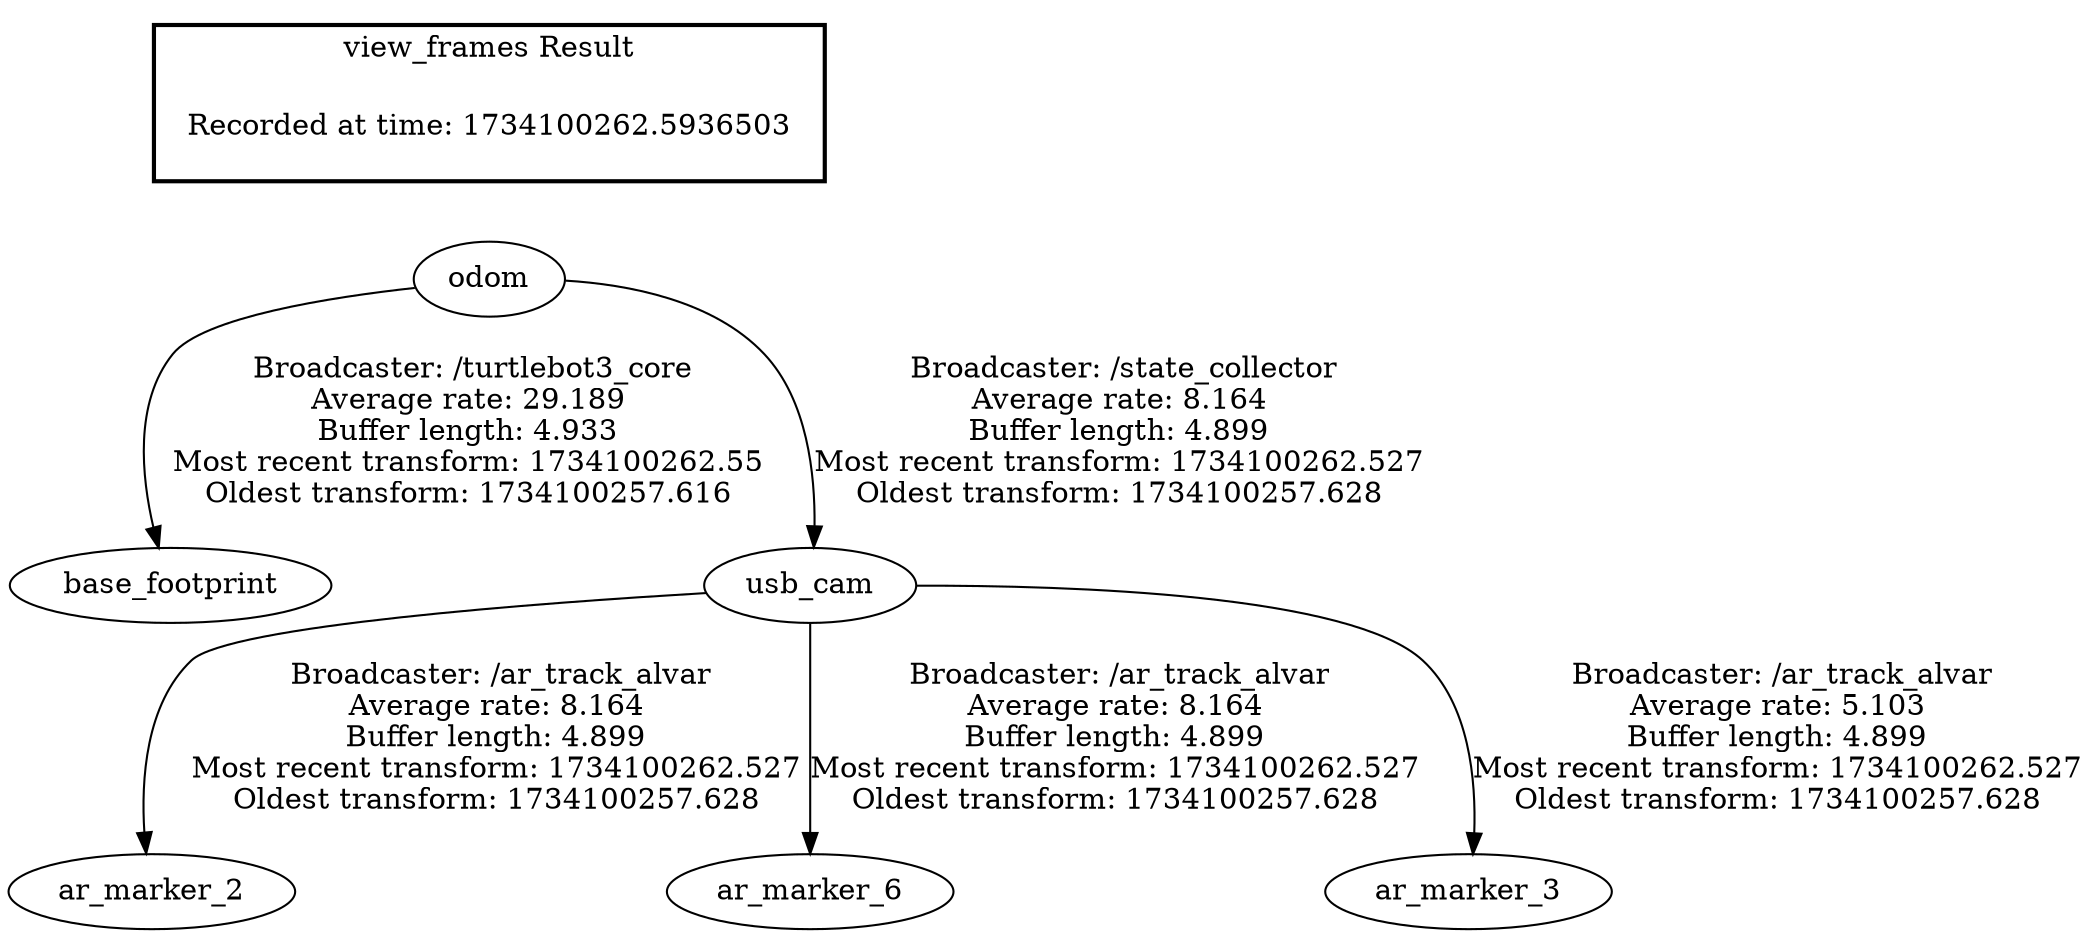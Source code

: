 digraph G {
"odom" -> "base_footprint"[label=" Broadcaster: /turtlebot3_core\nAverage rate: 29.189\nBuffer length: 4.933\nMost recent transform: 1734100262.55\nOldest transform: 1734100257.616\n"];
"usb_cam" -> "ar_marker_2"[label=" Broadcaster: /ar_track_alvar\nAverage rate: 8.164\nBuffer length: 4.899\nMost recent transform: 1734100262.527\nOldest transform: 1734100257.628\n"];
"odom" -> "usb_cam"[label=" Broadcaster: /state_collector\nAverage rate: 8.164\nBuffer length: 4.899\nMost recent transform: 1734100262.527\nOldest transform: 1734100257.628\n"];
"usb_cam" -> "ar_marker_6"[label=" Broadcaster: /ar_track_alvar\nAverage rate: 8.164\nBuffer length: 4.899\nMost recent transform: 1734100262.527\nOldest transform: 1734100257.628\n"];
"usb_cam" -> "ar_marker_3"[label=" Broadcaster: /ar_track_alvar\nAverage rate: 5.103\nBuffer length: 4.899\nMost recent transform: 1734100262.527\nOldest transform: 1734100257.628\n"];
edge [style=invis];
 subgraph cluster_legend { style=bold; color=black; label ="view_frames Result";
"Recorded at time: 1734100262.5936503"[ shape=plaintext ] ;
}->"odom";
}